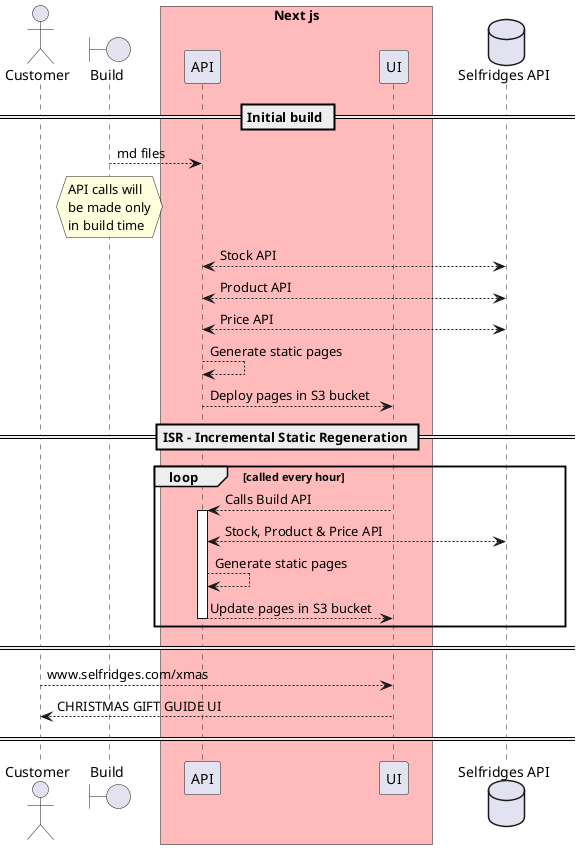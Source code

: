 @startuml

skinparam ParticipantPadding 20
skinparam BoxPadding 20
actor       Customer         as customer
boundary    Build            as build
box "Next js" #FFBBBB
participant API              as api
participant UI               as ui
end box
database    "Selfridges API" as sapi

== Initial build ==

build --> api : md files

hnote over build
  API calls will
  be made only
  in build time
endhnote

box "Subteam"
api <--> sapi : Stock API
api <--> sapi : Product API
api <--> sapi : Price API
end box
api --> api   : Generate static pages
api --> ui    : Deploy pages in S3 bucket

== ISR - Incremental Static Regeneration ==

loop called every hour

  ui --> api   : Calls Build API
  activate api
  api <--> sapi : Stock, Product & Price API
  api --> api   : Generate static pages
  return Update pages in S3 bucket

end

==  ==

customer --> ui : www.selfridges.com/xmas
ui --> customer : CHRISTMAS GIFT GUIDE UI

==  ==

@enduml
